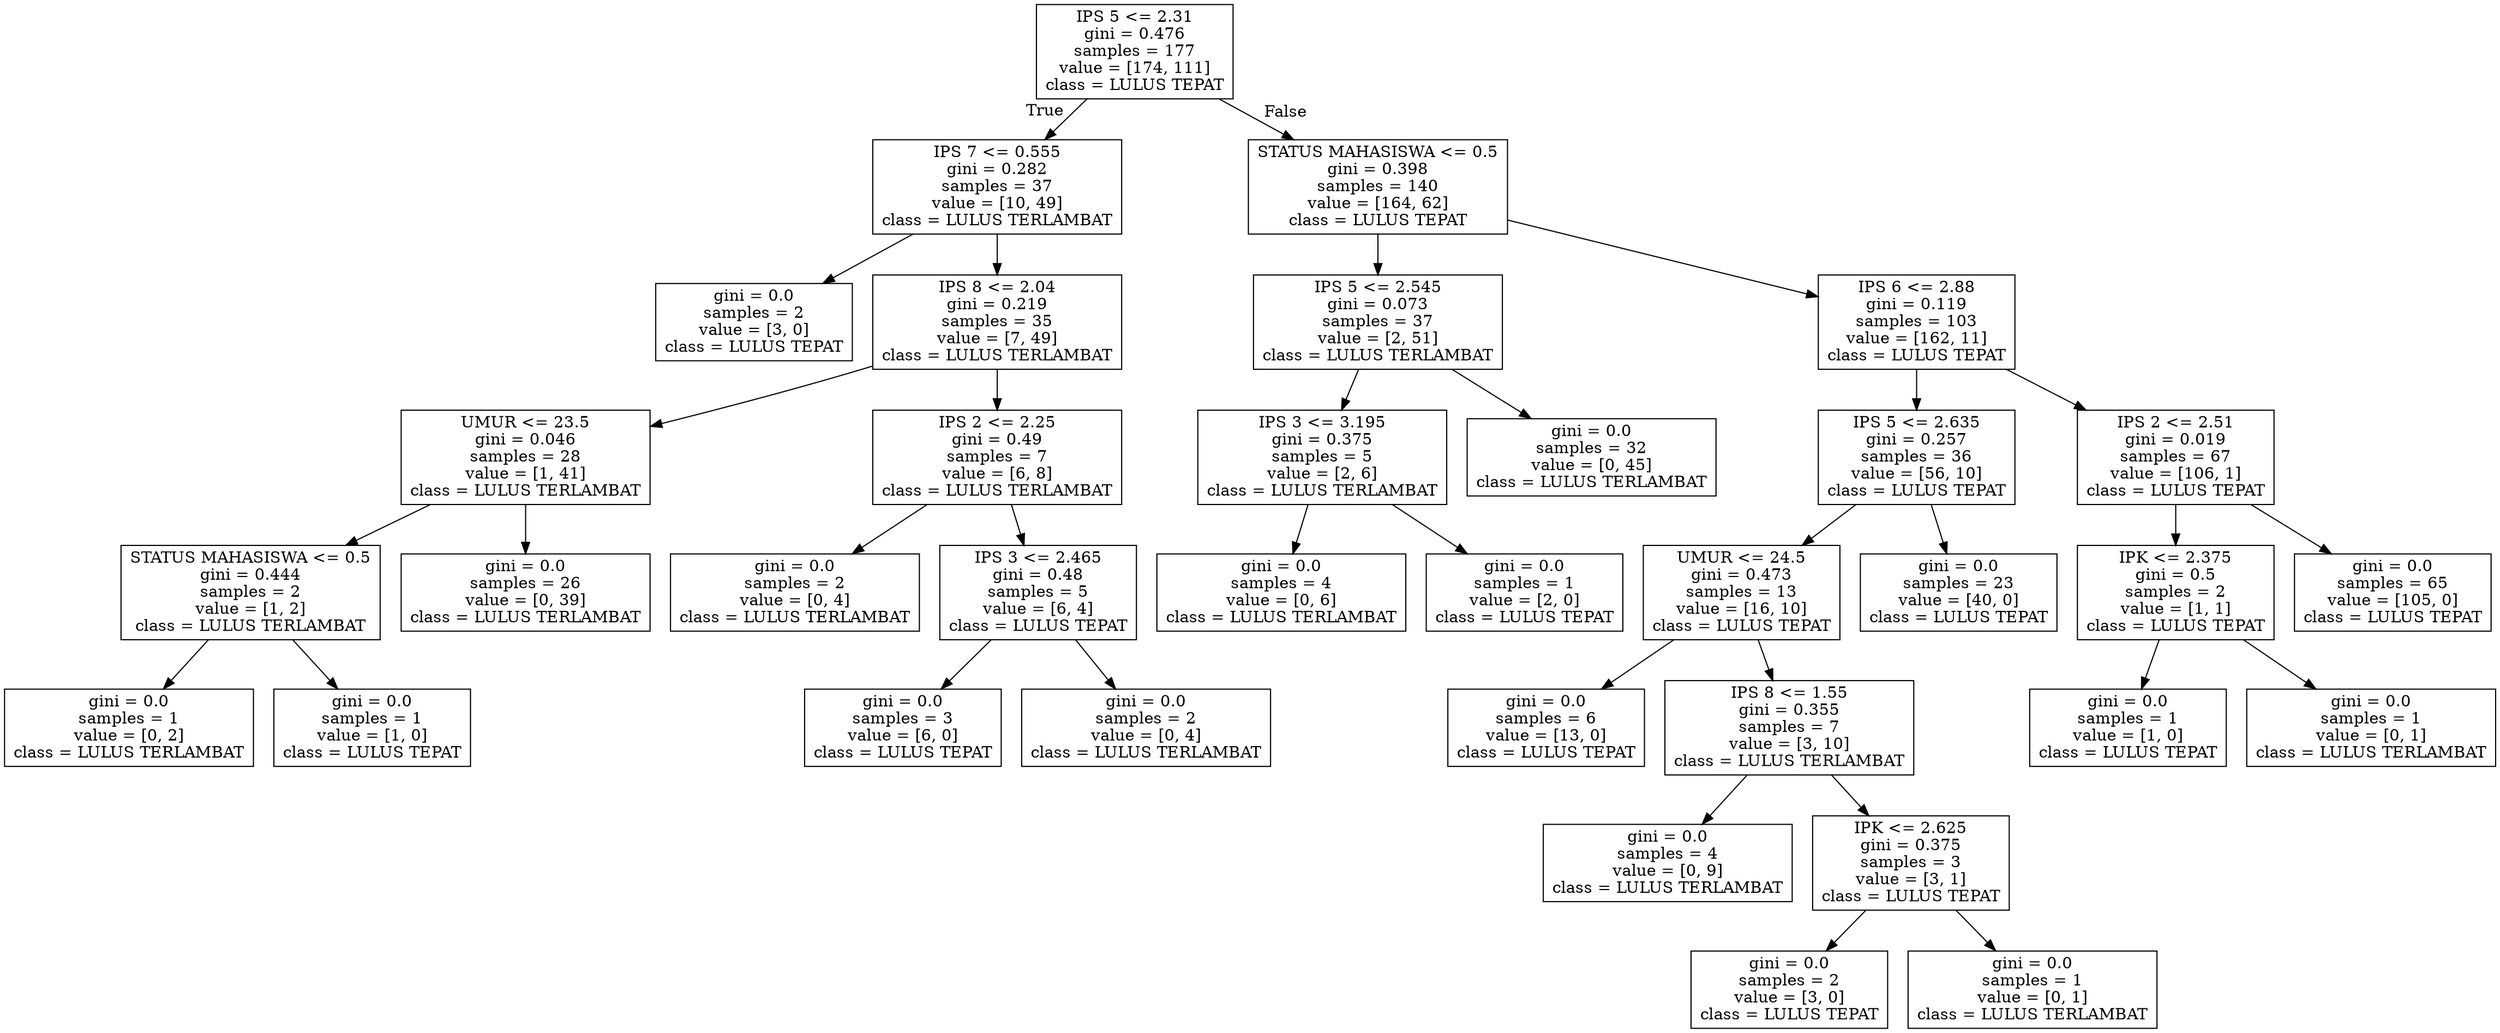 digraph Tree {
node [shape=box] ;
0 [label="IPS 5 <= 2.31\ngini = 0.476\nsamples = 177\nvalue = [174, 111]\nclass = LULUS TEPAT"] ;
1 [label="IPS 7 <= 0.555\ngini = 0.282\nsamples = 37\nvalue = [10, 49]\nclass = LULUS TERLAMBAT"] ;
0 -> 1 [labeldistance=2.5, labelangle=45, headlabel="True"] ;
2 [label="gini = 0.0\nsamples = 2\nvalue = [3, 0]\nclass = LULUS TEPAT"] ;
1 -> 2 ;
3 [label="IPS 8 <= 2.04\ngini = 0.219\nsamples = 35\nvalue = [7, 49]\nclass = LULUS TERLAMBAT"] ;
1 -> 3 ;
4 [label="UMUR <= 23.5\ngini = 0.046\nsamples = 28\nvalue = [1, 41]\nclass = LULUS TERLAMBAT"] ;
3 -> 4 ;
5 [label="STATUS MAHASISWA <= 0.5\ngini = 0.444\nsamples = 2\nvalue = [1, 2]\nclass = LULUS TERLAMBAT"] ;
4 -> 5 ;
6 [label="gini = 0.0\nsamples = 1\nvalue = [0, 2]\nclass = LULUS TERLAMBAT"] ;
5 -> 6 ;
7 [label="gini = 0.0\nsamples = 1\nvalue = [1, 0]\nclass = LULUS TEPAT"] ;
5 -> 7 ;
8 [label="gini = 0.0\nsamples = 26\nvalue = [0, 39]\nclass = LULUS TERLAMBAT"] ;
4 -> 8 ;
9 [label="IPS 2 <= 2.25\ngini = 0.49\nsamples = 7\nvalue = [6, 8]\nclass = LULUS TERLAMBAT"] ;
3 -> 9 ;
10 [label="gini = 0.0\nsamples = 2\nvalue = [0, 4]\nclass = LULUS TERLAMBAT"] ;
9 -> 10 ;
11 [label="IPS 3 <= 2.465\ngini = 0.48\nsamples = 5\nvalue = [6, 4]\nclass = LULUS TEPAT"] ;
9 -> 11 ;
12 [label="gini = 0.0\nsamples = 3\nvalue = [6, 0]\nclass = LULUS TEPAT"] ;
11 -> 12 ;
13 [label="gini = 0.0\nsamples = 2\nvalue = [0, 4]\nclass = LULUS TERLAMBAT"] ;
11 -> 13 ;
14 [label="STATUS MAHASISWA <= 0.5\ngini = 0.398\nsamples = 140\nvalue = [164, 62]\nclass = LULUS TEPAT"] ;
0 -> 14 [labeldistance=2.5, labelangle=-45, headlabel="False"] ;
15 [label="IPS 5 <= 2.545\ngini = 0.073\nsamples = 37\nvalue = [2, 51]\nclass = LULUS TERLAMBAT"] ;
14 -> 15 ;
16 [label="IPS 3 <= 3.195\ngini = 0.375\nsamples = 5\nvalue = [2, 6]\nclass = LULUS TERLAMBAT"] ;
15 -> 16 ;
17 [label="gini = 0.0\nsamples = 4\nvalue = [0, 6]\nclass = LULUS TERLAMBAT"] ;
16 -> 17 ;
18 [label="gini = 0.0\nsamples = 1\nvalue = [2, 0]\nclass = LULUS TEPAT"] ;
16 -> 18 ;
19 [label="gini = 0.0\nsamples = 32\nvalue = [0, 45]\nclass = LULUS TERLAMBAT"] ;
15 -> 19 ;
20 [label="IPS 6 <= 2.88\ngini = 0.119\nsamples = 103\nvalue = [162, 11]\nclass = LULUS TEPAT"] ;
14 -> 20 ;
21 [label="IPS 5 <= 2.635\ngini = 0.257\nsamples = 36\nvalue = [56, 10]\nclass = LULUS TEPAT"] ;
20 -> 21 ;
22 [label="UMUR <= 24.5\ngini = 0.473\nsamples = 13\nvalue = [16, 10]\nclass = LULUS TEPAT"] ;
21 -> 22 ;
23 [label="gini = 0.0\nsamples = 6\nvalue = [13, 0]\nclass = LULUS TEPAT"] ;
22 -> 23 ;
24 [label="IPS 8 <= 1.55\ngini = 0.355\nsamples = 7\nvalue = [3, 10]\nclass = LULUS TERLAMBAT"] ;
22 -> 24 ;
25 [label="gini = 0.0\nsamples = 4\nvalue = [0, 9]\nclass = LULUS TERLAMBAT"] ;
24 -> 25 ;
26 [label="IPK <= 2.625\ngini = 0.375\nsamples = 3\nvalue = [3, 1]\nclass = LULUS TEPAT"] ;
24 -> 26 ;
27 [label="gini = 0.0\nsamples = 2\nvalue = [3, 0]\nclass = LULUS TEPAT"] ;
26 -> 27 ;
28 [label="gini = 0.0\nsamples = 1\nvalue = [0, 1]\nclass = LULUS TERLAMBAT"] ;
26 -> 28 ;
29 [label="gini = 0.0\nsamples = 23\nvalue = [40, 0]\nclass = LULUS TEPAT"] ;
21 -> 29 ;
30 [label="IPS 2 <= 2.51\ngini = 0.019\nsamples = 67\nvalue = [106, 1]\nclass = LULUS TEPAT"] ;
20 -> 30 ;
31 [label="IPK <= 2.375\ngini = 0.5\nsamples = 2\nvalue = [1, 1]\nclass = LULUS TEPAT"] ;
30 -> 31 ;
32 [label="gini = 0.0\nsamples = 1\nvalue = [1, 0]\nclass = LULUS TEPAT"] ;
31 -> 32 ;
33 [label="gini = 0.0\nsamples = 1\nvalue = [0, 1]\nclass = LULUS TERLAMBAT"] ;
31 -> 33 ;
34 [label="gini = 0.0\nsamples = 65\nvalue = [105, 0]\nclass = LULUS TEPAT"] ;
30 -> 34 ;
}